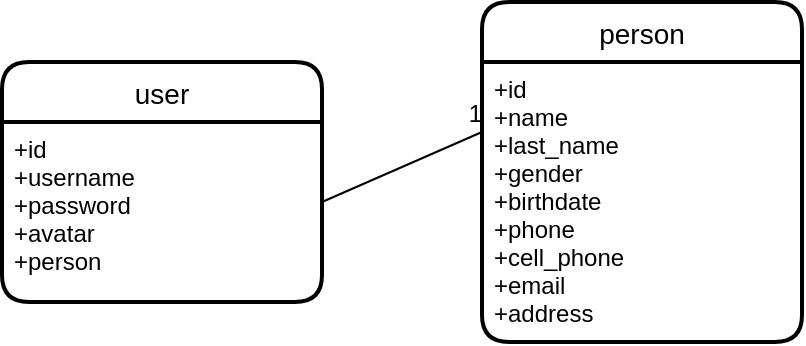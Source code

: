 <mxfile version="14.2.5" type="github"><diagram id="yZitQhnu4TOsbpXn0Jwx" name="Página-1"><mxGraphModel dx="868" dy="450" grid="1" gridSize="10" guides="1" tooltips="1" connect="1" arrows="1" fold="1" page="1" pageScale="1" pageWidth="827" pageHeight="1169" math="0" shadow="0"><root><mxCell id="0"/><mxCell id="1" parent="0"/><mxCell id="SrPMKAd7lxilUGBToCfG-1" value="user" style="swimlane;childLayout=stackLayout;horizontal=1;startSize=30;horizontalStack=0;rounded=1;fontSize=14;fontStyle=0;strokeWidth=2;resizeParent=0;resizeLast=1;shadow=0;dashed=0;align=center;" vertex="1" parent="1"><mxGeometry x="80" y="70" width="160" height="120" as="geometry"><mxRectangle x="80" y="70" width="60" height="30" as="alternateBounds"/></mxGeometry></mxCell><mxCell id="SrPMKAd7lxilUGBToCfG-2" value="+id&#10;+username&#10;+password&#10;+avatar&#10;+person" style="align=left;strokeColor=none;fillColor=none;spacingLeft=4;fontSize=12;verticalAlign=top;resizable=0;rotatable=0;part=1;" vertex="1" parent="SrPMKAd7lxilUGBToCfG-1"><mxGeometry y="30" width="160" height="90" as="geometry"/></mxCell><mxCell id="SrPMKAd7lxilUGBToCfG-3" value="person" style="swimlane;childLayout=stackLayout;horizontal=1;startSize=30;horizontalStack=0;rounded=1;fontSize=14;fontStyle=0;strokeWidth=2;resizeParent=0;resizeLast=1;shadow=0;dashed=0;align=center;" vertex="1" parent="1"><mxGeometry x="320" y="40" width="160" height="170" as="geometry"/></mxCell><mxCell id="SrPMKAd7lxilUGBToCfG-4" value="+id&#10;+name&#10;+last_name&#10;+gender&#10;+birthdate&#10;+phone&#10;+cell_phone&#10;+email&#10;+address" style="align=left;strokeColor=none;fillColor=none;spacingLeft=4;fontSize=12;verticalAlign=top;resizable=0;rotatable=0;part=1;" vertex="1" parent="SrPMKAd7lxilUGBToCfG-3"><mxGeometry y="30" width="160" height="140" as="geometry"/></mxCell><mxCell id="SrPMKAd7lxilUGBToCfG-7" value="" style="endArrow=none;html=1;rounded=0;entryX=0;entryY=0.25;entryDx=0;entryDy=0;" edge="1" parent="1" target="SrPMKAd7lxilUGBToCfG-4"><mxGeometry relative="1" as="geometry"><mxPoint x="240" y="140" as="sourcePoint"/><mxPoint x="380" y="140" as="targetPoint"/></mxGeometry></mxCell><mxCell id="SrPMKAd7lxilUGBToCfG-8" value="1" style="resizable=0;html=1;align=right;verticalAlign=bottom;" connectable="0" vertex="1" parent="SrPMKAd7lxilUGBToCfG-7"><mxGeometry x="1" relative="1" as="geometry"/></mxCell></root></mxGraphModel></diagram></mxfile>